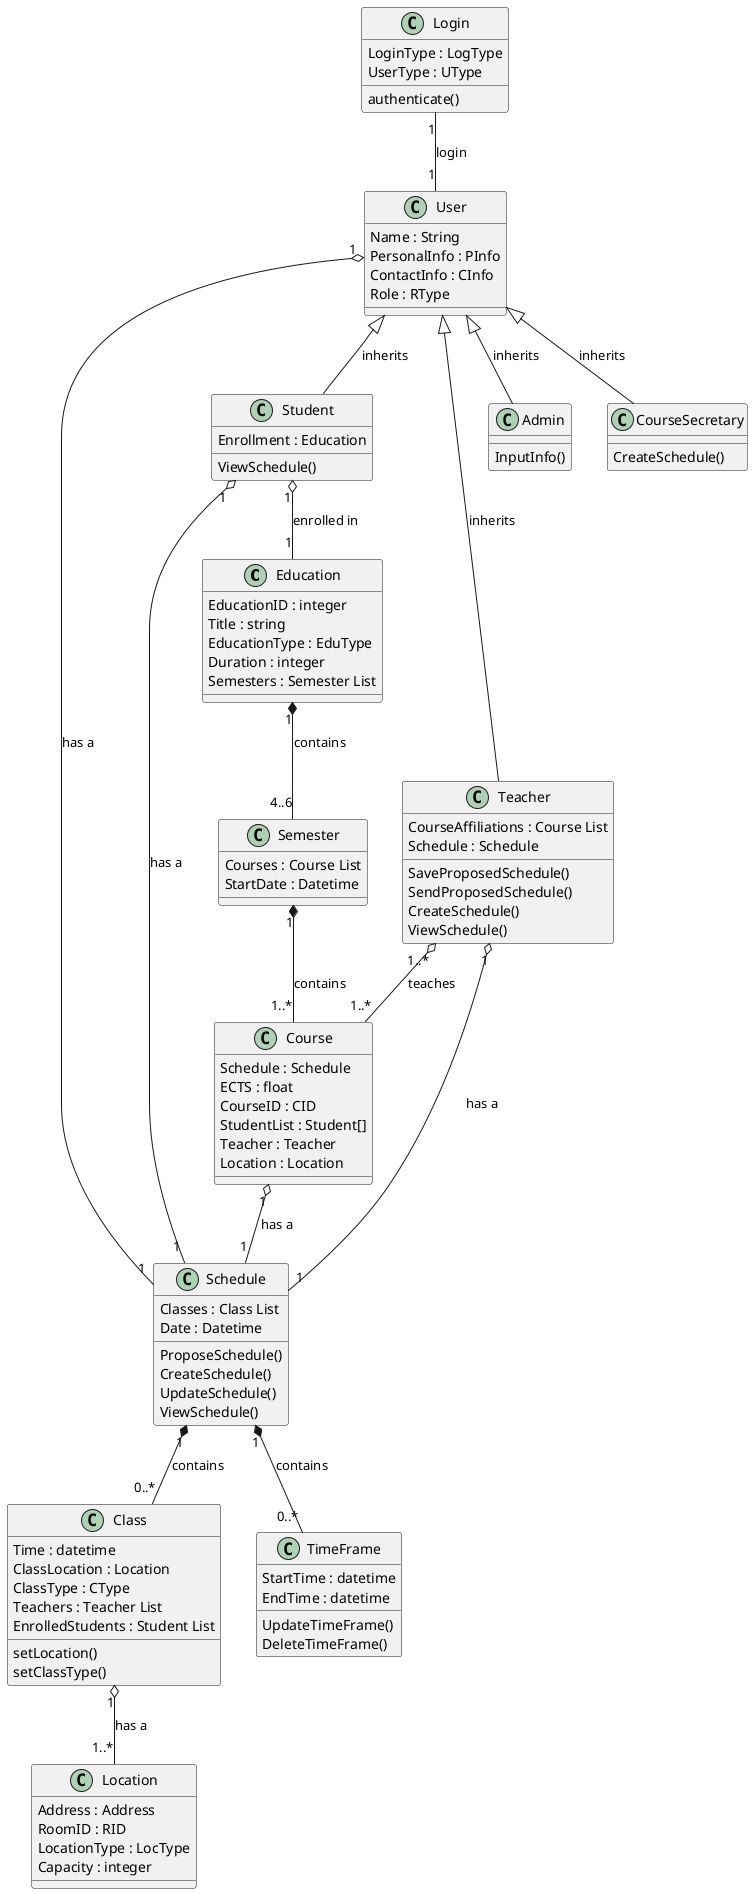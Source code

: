 @startuml ClassDiagram

class Education {
    EducationID : integer
    Title : string
    EducationType : EduType
    Duration : integer
    Semesters : Semester List
}

class Schedule{
    Classes : Class List
    Date : Datetime
    ProposeSchedule()
    CreateSchedule()
    UpdateSchedule()
    ViewSchedule()
}

class Location{
    Address : Address
    RoomID : RID
    LocationType : LocType
    Capacity : integer
}

class Course{
    Schedule : Schedule
    ECTS : float
    CourseID : CID
    StudentList : Student[]
    Teacher : Teacher
    Location : Location
}

class Class{
    Time : datetime
    ClassLocation : Location
    ClassType : CType
    Teachers : Teacher List
    EnrolledStudents : Student List
    setLocation()
    setClassType()
}

class Login{
    LoginType : LogType
    UserType : UType
    authenticate()
}

class User{
    Name : String
    PersonalInfo : PInfo
    ContactInfo : CInfo
    Role : RType
}

class Semester{
    Courses : Course List
    StartDate : Datetime
}

class Student{
    Enrollment : Education
    ViewSchedule()
}

class Teacher{
    CourseAffiliations : Course List
    Schedule : Schedule
    SaveProposedSchedule()
    SendProposedSchedule()
    CreateSchedule()
    ViewSchedule()
}

class Admin{
    InputInfo()
}

class TimeFrame{
    StartTime : datetime
    EndTime : datetime
    UpdateTimeFrame()
    DeleteTimeFrame()
}

class CourseSecretary{
    CreateSchedule()
}

User"1" o-- "1" Schedule : has a
Course"1" o-- "1" Schedule : has a
Student"1" o-- "1" Schedule : has a
Teacher"1" o-- "1" Schedule : has a

Education"1" *-- "4..6" Semester : contains

Class "1" o-- "1..*"Location : has a

User <|-- Student : inherits
User <|-- Teacher : inherits
User <|-- Admin : inherits
User <|-- CourseSecretary : inherits

Semester"1" *-- "1..*" Course : contains
Schedule"1" *-- "0..*" Class : contains
Schedule"1" *-- "0..*" TimeFrame : contains
Teacher"1..*" o-- "1..*" Course : teaches
Student"1" o-- "1" Education : enrolled in

Login "1" -- "1" User : login

@enduml

